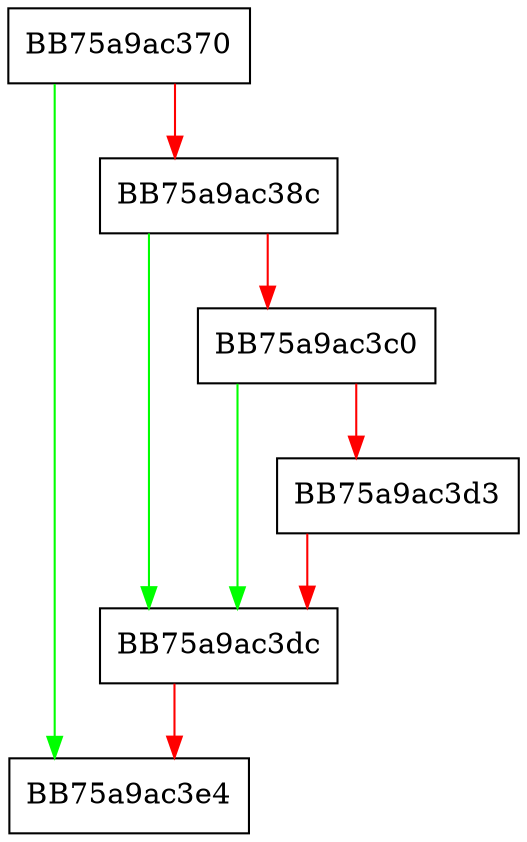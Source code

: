 digraph _Do_call {
  node [shape="box"];
  graph [splines=ortho];
  BB75a9ac370 -> BB75a9ac3e4 [color="green"];
  BB75a9ac370 -> BB75a9ac38c [color="red"];
  BB75a9ac38c -> BB75a9ac3dc [color="green"];
  BB75a9ac38c -> BB75a9ac3c0 [color="red"];
  BB75a9ac3c0 -> BB75a9ac3dc [color="green"];
  BB75a9ac3c0 -> BB75a9ac3d3 [color="red"];
  BB75a9ac3d3 -> BB75a9ac3dc [color="red"];
  BB75a9ac3dc -> BB75a9ac3e4 [color="red"];
}
